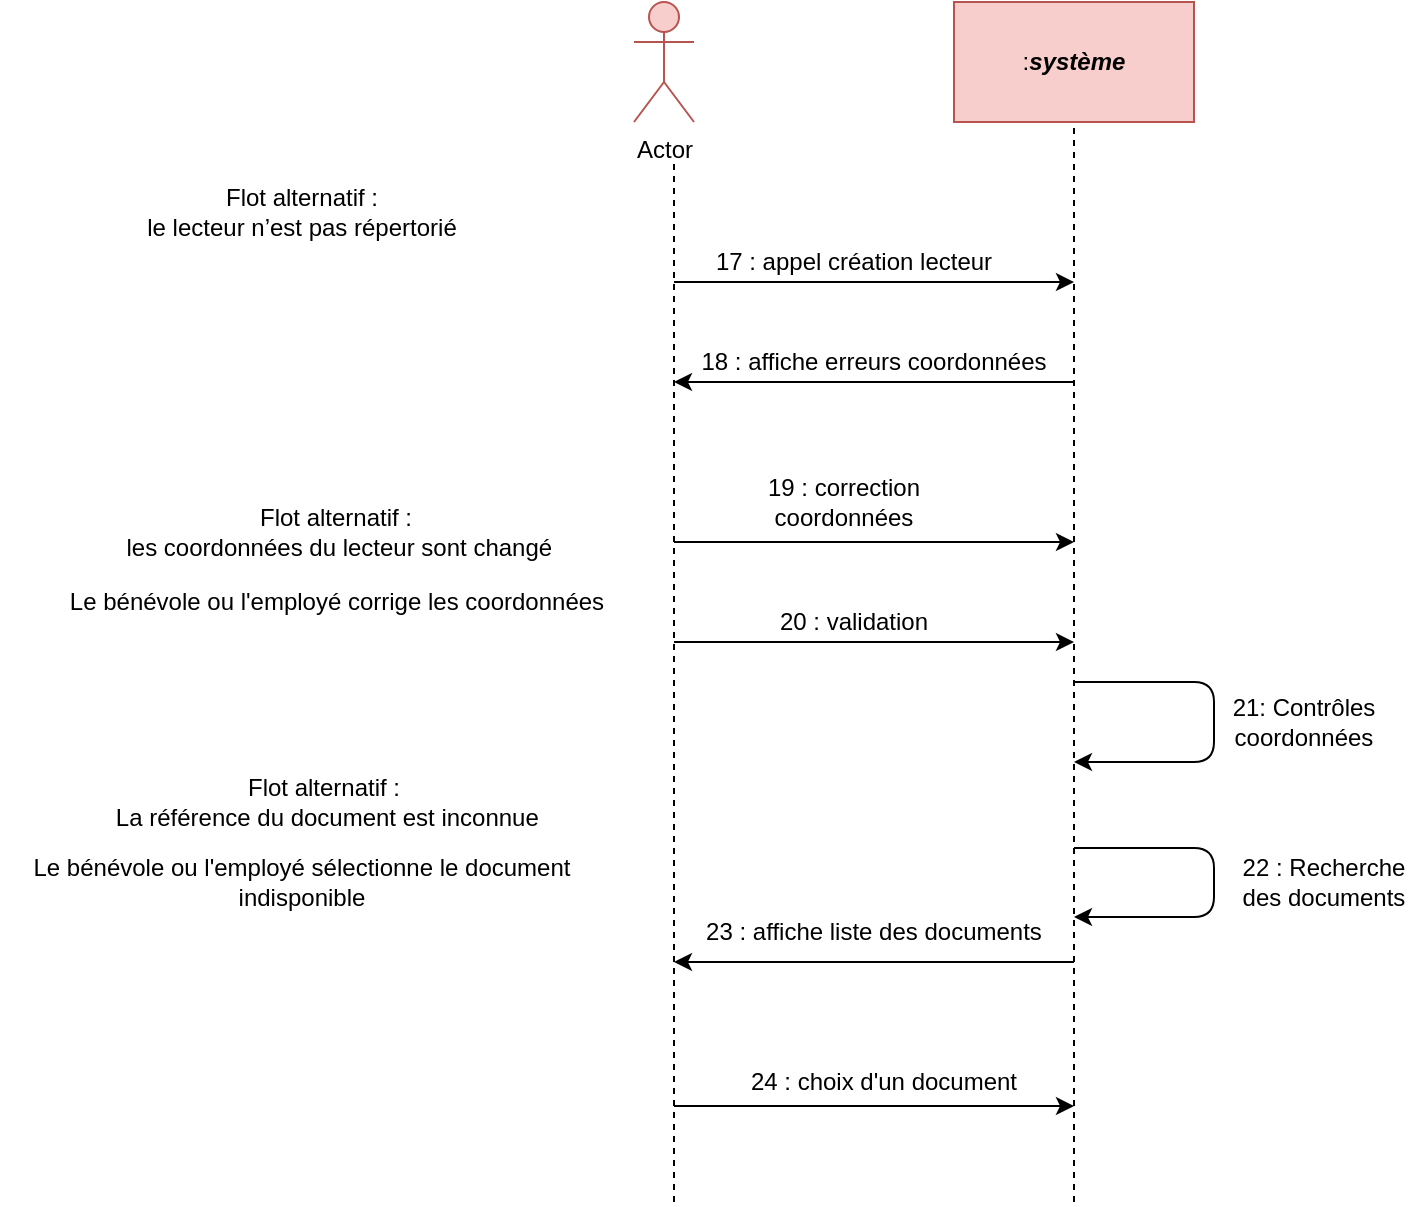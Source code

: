 <mxfile version="14.4.8" type="device"><diagram id="hldH3qKVPo6IRnyJjjPB" name="Page-1"><mxGraphModel dx="1422" dy="794" grid="1" gridSize="10" guides="1" tooltips="1" connect="1" arrows="1" fold="1" page="1" pageScale="1" pageWidth="827" pageHeight="1169" math="0" shadow="0"><root><mxCell id="0"/><mxCell id="1" parent="0"/><mxCell id="Aznmu9bZdBgSZHuajPhS-1" value="Actor" style="shape=umlActor;verticalLabelPosition=bottom;verticalAlign=top;html=1;outlineConnect=0;fillColor=#f8cecc;strokeColor=#b85450;" vertex="1" parent="1"><mxGeometry x="330" y="90" width="30" height="60" as="geometry"/></mxCell><mxCell id="Aznmu9bZdBgSZHuajPhS-2" value="" style="endArrow=none;dashed=1;html=1;" edge="1" parent="1"><mxGeometry width="50" height="50" relative="1" as="geometry"><mxPoint x="350" y="690" as="sourcePoint"/><mxPoint x="350" y="170" as="targetPoint"/></mxGeometry></mxCell><mxCell id="Aznmu9bZdBgSZHuajPhS-3" value=":&lt;i&gt;&lt;b&gt;système&lt;/b&gt;&lt;/i&gt;" style="rounded=0;whiteSpace=wrap;html=1;fillColor=#f8cecc;strokeColor=#b85450;" vertex="1" parent="1"><mxGeometry x="490" y="90" width="120" height="60" as="geometry"/></mxCell><mxCell id="Aznmu9bZdBgSZHuajPhS-4" value="" style="endArrow=none;dashed=1;html=1;entryX=0.5;entryY=1;entryDx=0;entryDy=0;" edge="1" parent="1" target="Aznmu9bZdBgSZHuajPhS-3"><mxGeometry width="50" height="50" relative="1" as="geometry"><mxPoint x="550" y="690" as="sourcePoint"/><mxPoint x="440" y="380" as="targetPoint"/></mxGeometry></mxCell><mxCell id="Aznmu9bZdBgSZHuajPhS-5" value="" style="endArrow=classic;html=1;" edge="1" parent="1"><mxGeometry width="50" height="50" relative="1" as="geometry"><mxPoint x="350" y="230" as="sourcePoint"/><mxPoint x="550" y="230" as="targetPoint"/></mxGeometry></mxCell><mxCell id="Aznmu9bZdBgSZHuajPhS-6" value="" style="endArrow=classic;html=1;" edge="1" parent="1"><mxGeometry width="50" height="50" relative="1" as="geometry"><mxPoint x="550" y="280" as="sourcePoint"/><mxPoint x="350" y="280" as="targetPoint"/></mxGeometry></mxCell><mxCell id="Aznmu9bZdBgSZHuajPhS-7" value="" style="endArrow=classic;html=1;" edge="1" parent="1"><mxGeometry width="50" height="50" relative="1" as="geometry"><mxPoint x="350" y="360" as="sourcePoint"/><mxPoint x="550" y="360" as="targetPoint"/></mxGeometry></mxCell><mxCell id="Aznmu9bZdBgSZHuajPhS-8" value="" style="endArrow=classic;html=1;" edge="1" parent="1"><mxGeometry width="50" height="50" relative="1" as="geometry"><mxPoint x="550" y="570" as="sourcePoint"/><mxPoint x="350" y="570" as="targetPoint"/></mxGeometry></mxCell><mxCell id="Aznmu9bZdBgSZHuajPhS-9" value="Flot alternatif :&lt;br&gt;le lecteur n’est pas répertorié" style="text;html=1;strokeColor=none;fillColor=none;align=center;verticalAlign=middle;whiteSpace=wrap;rounded=0;" vertex="1" parent="1"><mxGeometry x="68.75" y="170" width="190" height="50" as="geometry"/></mxCell><mxCell id="Aznmu9bZdBgSZHuajPhS-10" value="Flot alternatif :&lt;br&gt;&amp;nbsp;les coordonnées du lecteur sont changé" style="text;html=1;strokeColor=none;fillColor=none;align=center;verticalAlign=middle;whiteSpace=wrap;rounded=0;" vertex="1" parent="1"><mxGeometry x="46.25" y="330" width="270" height="50" as="geometry"/></mxCell><mxCell id="Aznmu9bZdBgSZHuajPhS-12" value="Le bénévole ou l'employé corrige les coordonnées" style="text;html=1;strokeColor=none;fillColor=none;align=center;verticalAlign=middle;whiteSpace=wrap;rounded=0;" vertex="1" parent="1"><mxGeometry x="40" y="380" width="282.5" height="20" as="geometry"/></mxCell><mxCell id="Aznmu9bZdBgSZHuajPhS-13" value="Flot alternatif :&lt;br&gt;&amp;nbsp;La référence du document est inconnue" style="text;html=1;strokeColor=none;fillColor=none;align=center;verticalAlign=middle;whiteSpace=wrap;rounded=0;" vertex="1" parent="1"><mxGeometry x="60" y="470" width="230" height="40" as="geometry"/></mxCell><mxCell id="Aznmu9bZdBgSZHuajPhS-14" value="Le bénévole ou l'employé sélectionne le document indisponible" style="text;html=1;strokeColor=none;fillColor=none;align=center;verticalAlign=middle;whiteSpace=wrap;rounded=0;" vertex="1" parent="1"><mxGeometry x="13.75" y="520" width="300" height="20" as="geometry"/></mxCell><mxCell id="Aznmu9bZdBgSZHuajPhS-16" value="17 : appel création lecteur" style="text;html=1;strokeColor=none;fillColor=none;align=center;verticalAlign=middle;whiteSpace=wrap;rounded=0;" vertex="1" parent="1"><mxGeometry x="360" y="210" width="160" height="20" as="geometry"/></mxCell><mxCell id="Aznmu9bZdBgSZHuajPhS-17" value="18 : affiche erreurs coordonnées" style="text;html=1;strokeColor=none;fillColor=none;align=center;verticalAlign=middle;whiteSpace=wrap;rounded=0;" vertex="1" parent="1"><mxGeometry x="350" y="260" width="200" height="20" as="geometry"/></mxCell><mxCell id="Aznmu9bZdBgSZHuajPhS-18" value="19 : correction&lt;br/&gt;coordonnées&lt;br/&gt;" style="text;html=1;strokeColor=none;fillColor=none;align=center;verticalAlign=middle;whiteSpace=wrap;rounded=0;" vertex="1" parent="1"><mxGeometry x="330" y="330" width="210" height="20" as="geometry"/></mxCell><mxCell id="Aznmu9bZdBgSZHuajPhS-19" value="20 : validation" style="text;html=1;strokeColor=none;fillColor=none;align=center;verticalAlign=middle;whiteSpace=wrap;rounded=0;" vertex="1" parent="1"><mxGeometry x="385" y="390" width="110" height="20" as="geometry"/></mxCell><mxCell id="Aznmu9bZdBgSZHuajPhS-20" value="&lt;br&gt;&lt;br&gt;23 : affiche liste des documents" style="text;html=1;strokeColor=none;fillColor=none;align=center;verticalAlign=middle;whiteSpace=wrap;rounded=0;" vertex="1" parent="1"><mxGeometry x="350" y="530" width="200" height="20" as="geometry"/></mxCell><mxCell id="Aznmu9bZdBgSZHuajPhS-22" value="" style="endArrow=classic;html=1;" edge="1" parent="1"><mxGeometry width="50" height="50" relative="1" as="geometry"><mxPoint x="350" y="410" as="sourcePoint"/><mxPoint x="550" y="410" as="targetPoint"/></mxGeometry></mxCell><mxCell id="Aznmu9bZdBgSZHuajPhS-24" value="" style="endArrow=classic;html=1;" edge="1" parent="1"><mxGeometry width="50" height="50" relative="1" as="geometry"><mxPoint x="350" y="642" as="sourcePoint"/><mxPoint x="550" y="642" as="targetPoint"/></mxGeometry></mxCell><mxCell id="Aznmu9bZdBgSZHuajPhS-25" value="24 : choix d'un document" style="text;html=1;strokeColor=none;fillColor=none;align=center;verticalAlign=middle;whiteSpace=wrap;rounded=0;" vertex="1" parent="1"><mxGeometry x="370" y="620" width="170" height="20" as="geometry"/></mxCell><mxCell id="Aznmu9bZdBgSZHuajPhS-27" value="" style="edgeStyle=elbowEdgeStyle;elbow=horizontal;endArrow=classic;html=1;" edge="1" parent="1"><mxGeometry width="50" height="50" relative="1" as="geometry"><mxPoint x="550" y="430" as="sourcePoint"/><mxPoint x="550" y="470" as="targetPoint"/><Array as="points"><mxPoint x="620" y="490"/></Array></mxGeometry></mxCell><mxCell id="Aznmu9bZdBgSZHuajPhS-28" value="" style="edgeStyle=elbowEdgeStyle;elbow=horizontal;endArrow=classic;html=1;" edge="1" parent="1"><mxGeometry width="50" height="50" relative="1" as="geometry"><mxPoint x="550" y="513" as="sourcePoint"/><mxPoint x="550" y="547.5" as="targetPoint"/><Array as="points"><mxPoint x="620" y="567.5"/></Array></mxGeometry></mxCell><mxCell id="Aznmu9bZdBgSZHuajPhS-29" value="21: Contrôles&lt;br&gt;coordonnées" style="text;html=1;strokeColor=none;fillColor=none;align=center;verticalAlign=middle;whiteSpace=wrap;rounded=0;" vertex="1" parent="1"><mxGeometry x="620" y="440" width="90" height="20" as="geometry"/></mxCell><mxCell id="Aznmu9bZdBgSZHuajPhS-30" value="22 : Recherche des documents" style="text;html=1;strokeColor=none;fillColor=none;align=center;verticalAlign=middle;whiteSpace=wrap;rounded=0;" vertex="1" parent="1"><mxGeometry x="630" y="520" width="90" height="20" as="geometry"/></mxCell></root></mxGraphModel></diagram></mxfile>